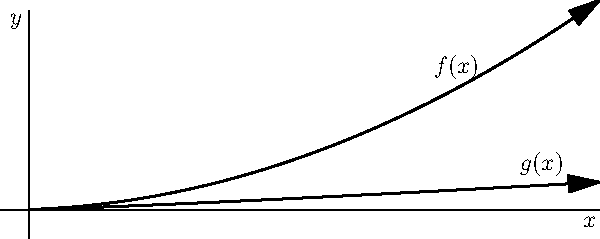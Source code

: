 	size(300);  
    import graph;
    
    real f(real x)
    {
        return 1/300*(x+5)^2;
    }
    real g(real x)
    {
        return 1/100*(x+5)*log((x+5));
    }
           
    xlimits(-0.5, 100);
	ylimits(-0.7, 30);
	
    draw(graph(f,-0,100,n=400),linewidth(1bp),EndArrow);
    draw(graph(g,0.01,100,n=400), linewidth(1bp), EndArrow);
    
    label("$f(x)$", (75,25));
    label("$g(x)$", (90,8));
    
	xaxis("$x$", -5, 100);
    yaxis("$y$", -5, 35);
